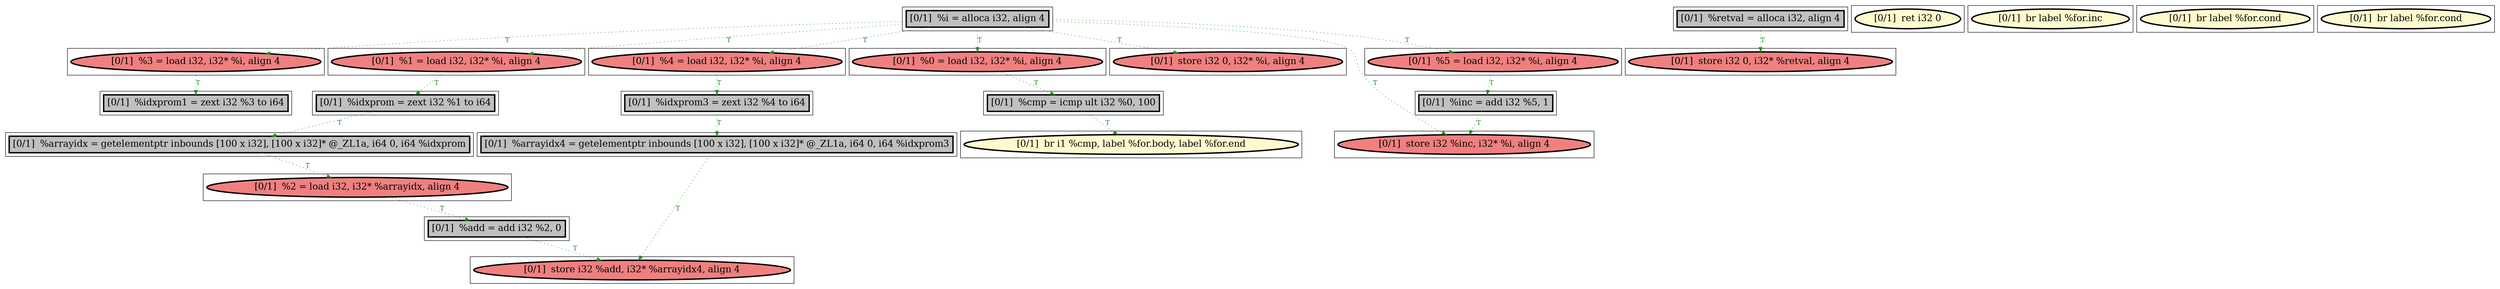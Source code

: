 
digraph G {



node120->node103 [style=dotted,color=forestgreen,label="T",fontcolor=forestgreen ]
node123->node113 [style=dotted,color=forestgreen,label="T",fontcolor=forestgreen ]
node117->node120 [style=dotted,color=forestgreen,label="T",fontcolor=forestgreen ]
node115->node109 [style=dotted,color=forestgreen,label="T",fontcolor=forestgreen ]
node116->node117 [style=dotted,color=forestgreen,label="T",fontcolor=forestgreen ]
node109->node114 [style=dotted,color=forestgreen,label="T",fontcolor=forestgreen ]
node115->node123 [style=dotted,color=forestgreen,label="T",fontcolor=forestgreen ]
node115->node110 [style=dotted,color=forestgreen,label="T",fontcolor=forestgreen ]
node110->node105 [style=dotted,color=forestgreen,label="T",fontcolor=forestgreen ]
node104->node103 [style=dotted,color=forestgreen,label="T",fontcolor=forestgreen ]
node124->node108 [style=dotted,color=forestgreen,label="T",fontcolor=forestgreen ]
node115->node121 [style=dotted,color=forestgreen,label="T",fontcolor=forestgreen ]
node122->node118 [style=dotted,color=forestgreen,label="T",fontcolor=forestgreen ]
node115->node106 [style=dotted,color=forestgreen,label="T",fontcolor=forestgreen ]
node115->node101 [style=dotted,color=forestgreen,label="T",fontcolor=forestgreen ]
node105->node104 [style=dotted,color=forestgreen,label="T",fontcolor=forestgreen ]
node115->node112 [style=dotted,color=forestgreen,label="T",fontcolor=forestgreen ]
node121->node122 [style=dotted,color=forestgreen,label="T",fontcolor=forestgreen ]
node102->node101 [style=dotted,color=forestgreen,label="T",fontcolor=forestgreen ]
node112->node102 [style=dotted,color=forestgreen,label="T",fontcolor=forestgreen ]
node114->node116 [style=dotted,color=forestgreen,label="T",fontcolor=forestgreen ]


subgraph cluster24 {


node124 [penwidth=3.0,fontsize=20,fillcolor=grey,label="[0/1]  %retval = alloca i32, align 4",shape=rectangle,style=filled ]



}

subgraph cluster22 {


node122 [penwidth=3.0,fontsize=20,fillcolor=grey,label="[0/1]  %cmp = icmp ult i32 %0, 100",shape=rectangle,style=filled ]



}

subgraph cluster20 {


node120 [penwidth=3.0,fontsize=20,fillcolor=grey,label="[0/1]  %add = add i32 %2, 0",shape=rectangle,style=filled ]



}

subgraph cluster18 {


node118 [penwidth=3.0,fontsize=20,fillcolor=lemonchiffon,label="[0/1]  br i1 %cmp, label %for.body, label %for.end",shape=ellipse,style=filled ]



}

subgraph cluster16 {


node116 [penwidth=3.0,fontsize=20,fillcolor=grey,label="[0/1]  %arrayidx = getelementptr inbounds [100 x i32], [100 x i32]* @_ZL1a, i64 0, i64 %idxprom",shape=rectangle,style=filled ]



}

subgraph cluster17 {


node117 [penwidth=3.0,fontsize=20,fillcolor=lightcoral,label="[0/1]  %2 = load i32, i32* %arrayidx, align 4",shape=ellipse,style=filled ]



}

subgraph cluster4 {


node104 [penwidth=3.0,fontsize=20,fillcolor=grey,label="[0/1]  %arrayidx4 = getelementptr inbounds [100 x i32], [100 x i32]* @_ZL1a, i64 0, i64 %idxprom3",shape=rectangle,style=filled ]



}

subgraph cluster3 {


node103 [penwidth=3.0,fontsize=20,fillcolor=lightcoral,label="[0/1]  store i32 %add, i32* %arrayidx4, align 4",shape=ellipse,style=filled ]



}

subgraph cluster2 {


node102 [penwidth=3.0,fontsize=20,fillcolor=grey,label="[0/1]  %inc = add i32 %5, 1",shape=rectangle,style=filled ]



}

subgraph cluster1 {


node101 [penwidth=3.0,fontsize=20,fillcolor=lightcoral,label="[0/1]  store i32 %inc, i32* %i, align 4",shape=ellipse,style=filled ]



}

subgraph cluster12 {


node112 [penwidth=3.0,fontsize=20,fillcolor=lightcoral,label="[0/1]  %5 = load i32, i32* %i, align 4",shape=ellipse,style=filled ]



}

subgraph cluster5 {


node105 [penwidth=3.0,fontsize=20,fillcolor=grey,label="[0/1]  %idxprom3 = zext i32 %4 to i64",shape=rectangle,style=filled ]



}

subgraph cluster0 {


node100 [penwidth=3.0,fontsize=20,fillcolor=lemonchiffon,label="[0/1]  ret i32 0",shape=ellipse,style=filled ]



}

subgraph cluster6 {


node106 [penwidth=3.0,fontsize=20,fillcolor=lightcoral,label="[0/1]  store i32 0, i32* %i, align 4",shape=ellipse,style=filled ]



}

subgraph cluster14 {


node114 [penwidth=3.0,fontsize=20,fillcolor=grey,label="[0/1]  %idxprom = zext i32 %1 to i64",shape=rectangle,style=filled ]



}

subgraph cluster7 {


node107 [penwidth=3.0,fontsize=20,fillcolor=lemonchiffon,label="[0/1]  br label %for.inc",shape=ellipse,style=filled ]



}

subgraph cluster23 {


node123 [penwidth=3.0,fontsize=20,fillcolor=lightcoral,label="[0/1]  %3 = load i32, i32* %i, align 4",shape=ellipse,style=filled ]



}

subgraph cluster8 {


node108 [penwidth=3.0,fontsize=20,fillcolor=lightcoral,label="[0/1]  store i32 0, i32* %retval, align 4",shape=ellipse,style=filled ]



}

subgraph cluster21 {


node121 [penwidth=3.0,fontsize=20,fillcolor=lightcoral,label="[0/1]  %0 = load i32, i32* %i, align 4",shape=ellipse,style=filled ]



}

subgraph cluster9 {


node109 [penwidth=3.0,fontsize=20,fillcolor=lightcoral,label="[0/1]  %1 = load i32, i32* %i, align 4",shape=ellipse,style=filled ]



}

subgraph cluster19 {


node119 [penwidth=3.0,fontsize=20,fillcolor=lemonchiffon,label="[0/1]  br label %for.cond",shape=ellipse,style=filled ]



}

subgraph cluster10 {


node110 [penwidth=3.0,fontsize=20,fillcolor=lightcoral,label="[0/1]  %4 = load i32, i32* %i, align 4",shape=ellipse,style=filled ]



}

subgraph cluster11 {


node111 [penwidth=3.0,fontsize=20,fillcolor=lemonchiffon,label="[0/1]  br label %for.cond",shape=ellipse,style=filled ]



}

subgraph cluster13 {


node113 [penwidth=3.0,fontsize=20,fillcolor=grey,label="[0/1]  %idxprom1 = zext i32 %3 to i64",shape=rectangle,style=filled ]



}

subgraph cluster15 {


node115 [penwidth=3.0,fontsize=20,fillcolor=grey,label="[0/1]  %i = alloca i32, align 4",shape=rectangle,style=filled ]



}

}
